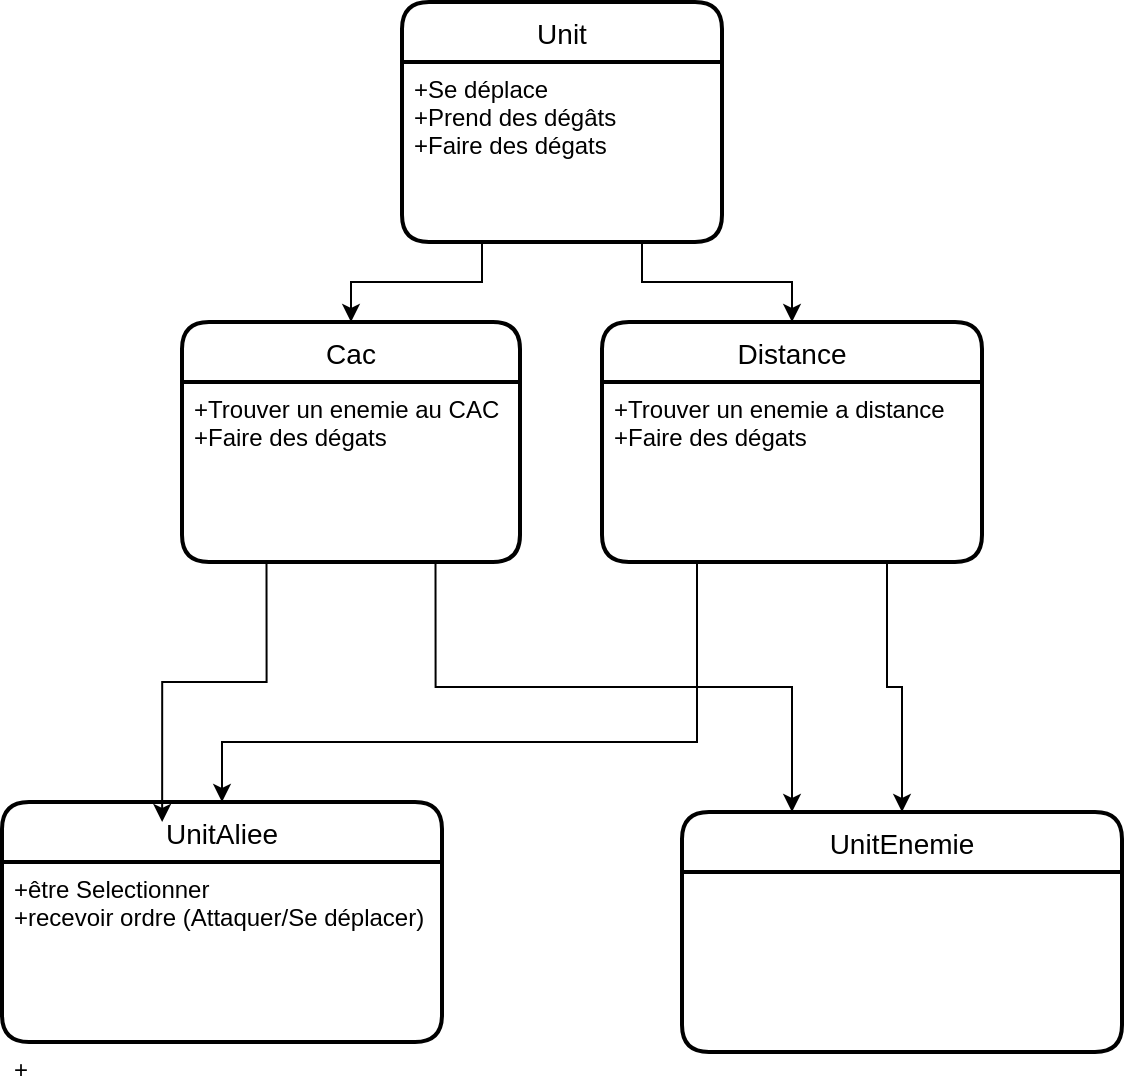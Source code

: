<mxfile version="20.4.1" type="device"><diagram id="JYSqFEuIQ3qpsJxjzX7v" name="Page-1"><mxGraphModel dx="901" dy="576" grid="1" gridSize="10" guides="1" tooltips="1" connect="1" arrows="1" fold="1" page="1" pageScale="1" pageWidth="827" pageHeight="1169" math="0" shadow="0"><root><mxCell id="0"/><mxCell id="1" parent="0"/><mxCell id="sI2Je7D1qEF0ZnPuhf43-1" value="Unit" style="swimlane;childLayout=stackLayout;horizontal=1;startSize=30;horizontalStack=0;rounded=1;fontSize=14;fontStyle=0;strokeWidth=2;resizeParent=0;resizeLast=1;shadow=0;dashed=0;align=center;" vertex="1" parent="1"><mxGeometry x="300" y="120" width="160" height="120" as="geometry"/></mxCell><mxCell id="sI2Je7D1qEF0ZnPuhf43-2" value="+Se déplace&#10;+Prend des dégâts&#10;+Faire des dégats" style="align=left;strokeColor=none;fillColor=none;spacingLeft=4;fontSize=12;verticalAlign=top;resizable=0;rotatable=0;part=1;" vertex="1" parent="sI2Je7D1qEF0ZnPuhf43-1"><mxGeometry y="30" width="160" height="90" as="geometry"/></mxCell><mxCell id="sI2Je7D1qEF0ZnPuhf43-3" value="UnitAliee" style="swimlane;childLayout=stackLayout;horizontal=1;startSize=30;horizontalStack=0;rounded=1;fontSize=14;fontStyle=0;strokeWidth=2;resizeParent=0;resizeLast=1;shadow=0;dashed=0;align=center;" vertex="1" parent="1"><mxGeometry x="100" y="520" width="220" height="120" as="geometry"/></mxCell><mxCell id="sI2Je7D1qEF0ZnPuhf43-4" value="+être Selectionner&#10;+recevoir ordre (Attaquer/Se déplacer)&#10;" style="align=left;strokeColor=none;fillColor=none;spacingLeft=4;fontSize=12;verticalAlign=top;resizable=0;rotatable=0;part=1;" vertex="1" parent="sI2Je7D1qEF0ZnPuhf43-3"><mxGeometry y="30" width="220" height="90" as="geometry"/></mxCell><mxCell id="sI2Je7D1qEF0ZnPuhf43-5" value="+" style="align=left;strokeColor=none;fillColor=none;spacingLeft=4;fontSize=12;verticalAlign=top;resizable=0;rotatable=0;part=1;" vertex="1" parent="sI2Je7D1qEF0ZnPuhf43-3"><mxGeometry y="120" width="220" as="geometry"/></mxCell><mxCell id="sI2Je7D1qEF0ZnPuhf43-9" value="UnitEnemie" style="swimlane;childLayout=stackLayout;horizontal=1;startSize=30;horizontalStack=0;rounded=1;fontSize=14;fontStyle=0;strokeWidth=2;resizeParent=0;resizeLast=1;shadow=0;dashed=0;align=center;" vertex="1" parent="1"><mxGeometry x="440" y="525" width="220" height="120" as="geometry"/></mxCell><mxCell id="sI2Je7D1qEF0ZnPuhf43-13" value="Cac" style="swimlane;childLayout=stackLayout;horizontal=1;startSize=30;horizontalStack=0;rounded=1;fontSize=14;fontStyle=0;strokeWidth=2;resizeParent=0;resizeLast=1;shadow=0;dashed=0;align=center;" vertex="1" parent="1"><mxGeometry x="190" y="280" width="169" height="120" as="geometry"/></mxCell><mxCell id="sI2Je7D1qEF0ZnPuhf43-15" value="+Trouver un enemie au CAC&#10;+Faire des dégats" style="align=left;strokeColor=none;fillColor=none;spacingLeft=4;fontSize=12;verticalAlign=top;resizable=0;rotatable=0;part=1;" vertex="1" parent="sI2Je7D1qEF0ZnPuhf43-13"><mxGeometry y="30" width="169" height="90" as="geometry"/></mxCell><mxCell id="sI2Je7D1qEF0ZnPuhf43-16" value="Distance" style="swimlane;childLayout=stackLayout;horizontal=1;startSize=30;horizontalStack=0;rounded=1;fontSize=14;fontStyle=0;strokeWidth=2;resizeParent=0;resizeLast=1;shadow=0;dashed=0;align=center;" vertex="1" parent="1"><mxGeometry x="400" y="280" width="190" height="120" as="geometry"/></mxCell><mxCell id="sI2Je7D1qEF0ZnPuhf43-17" value="+Trouver un enemie a distance&#10;+Faire des dégats" style="align=left;strokeColor=none;fillColor=none;spacingLeft=4;fontSize=12;verticalAlign=top;resizable=0;rotatable=0;part=1;" vertex="1" parent="sI2Je7D1qEF0ZnPuhf43-16"><mxGeometry y="30" width="190" height="90" as="geometry"/></mxCell><mxCell id="sI2Je7D1qEF0ZnPuhf43-19" style="edgeStyle=orthogonalEdgeStyle;rounded=0;orthogonalLoop=1;jettySize=auto;html=1;exitX=0.25;exitY=1;exitDx=0;exitDy=0;entryX=0.5;entryY=0;entryDx=0;entryDy=0;" edge="1" parent="1" source="sI2Je7D1qEF0ZnPuhf43-2" target="sI2Je7D1qEF0ZnPuhf43-13"><mxGeometry relative="1" as="geometry"/></mxCell><mxCell id="sI2Je7D1qEF0ZnPuhf43-20" style="edgeStyle=orthogonalEdgeStyle;rounded=0;orthogonalLoop=1;jettySize=auto;html=1;exitX=0.75;exitY=1;exitDx=0;exitDy=0;entryX=0.5;entryY=0;entryDx=0;entryDy=0;" edge="1" parent="1" source="sI2Je7D1qEF0ZnPuhf43-2" target="sI2Je7D1qEF0ZnPuhf43-16"><mxGeometry relative="1" as="geometry"/></mxCell><mxCell id="sI2Je7D1qEF0ZnPuhf43-21" style="edgeStyle=orthogonalEdgeStyle;rounded=0;orthogonalLoop=1;jettySize=auto;html=1;exitX=0.75;exitY=1;exitDx=0;exitDy=0;entryX=0.5;entryY=0;entryDx=0;entryDy=0;entryPerimeter=0;" edge="1" parent="1" source="sI2Je7D1qEF0ZnPuhf43-17" target="sI2Je7D1qEF0ZnPuhf43-9"><mxGeometry relative="1" as="geometry"/></mxCell><mxCell id="sI2Je7D1qEF0ZnPuhf43-22" style="edgeStyle=orthogonalEdgeStyle;rounded=0;orthogonalLoop=1;jettySize=auto;html=1;exitX=0.25;exitY=1;exitDx=0;exitDy=0;" edge="1" parent="1" source="sI2Je7D1qEF0ZnPuhf43-17" target="sI2Je7D1qEF0ZnPuhf43-3"><mxGeometry relative="1" as="geometry"><Array as="points"><mxPoint x="448" y="490"/><mxPoint x="210" y="490"/></Array></mxGeometry></mxCell><mxCell id="sI2Je7D1qEF0ZnPuhf43-23" style="edgeStyle=orthogonalEdgeStyle;rounded=0;orthogonalLoop=1;jettySize=auto;html=1;exitX=0.75;exitY=1;exitDx=0;exitDy=0;entryX=0.25;entryY=0;entryDx=0;entryDy=0;" edge="1" parent="1" source="sI2Je7D1qEF0ZnPuhf43-15" target="sI2Je7D1qEF0ZnPuhf43-9"><mxGeometry relative="1" as="geometry"/></mxCell><mxCell id="sI2Je7D1qEF0ZnPuhf43-24" style="edgeStyle=orthogonalEdgeStyle;rounded=0;orthogonalLoop=1;jettySize=auto;html=1;exitX=0.25;exitY=1;exitDx=0;exitDy=0;entryX=0.364;entryY=0.083;entryDx=0;entryDy=0;entryPerimeter=0;" edge="1" parent="1" source="sI2Je7D1qEF0ZnPuhf43-15" target="sI2Je7D1qEF0ZnPuhf43-3"><mxGeometry relative="1" as="geometry"/></mxCell></root></mxGraphModel></diagram></mxfile>
